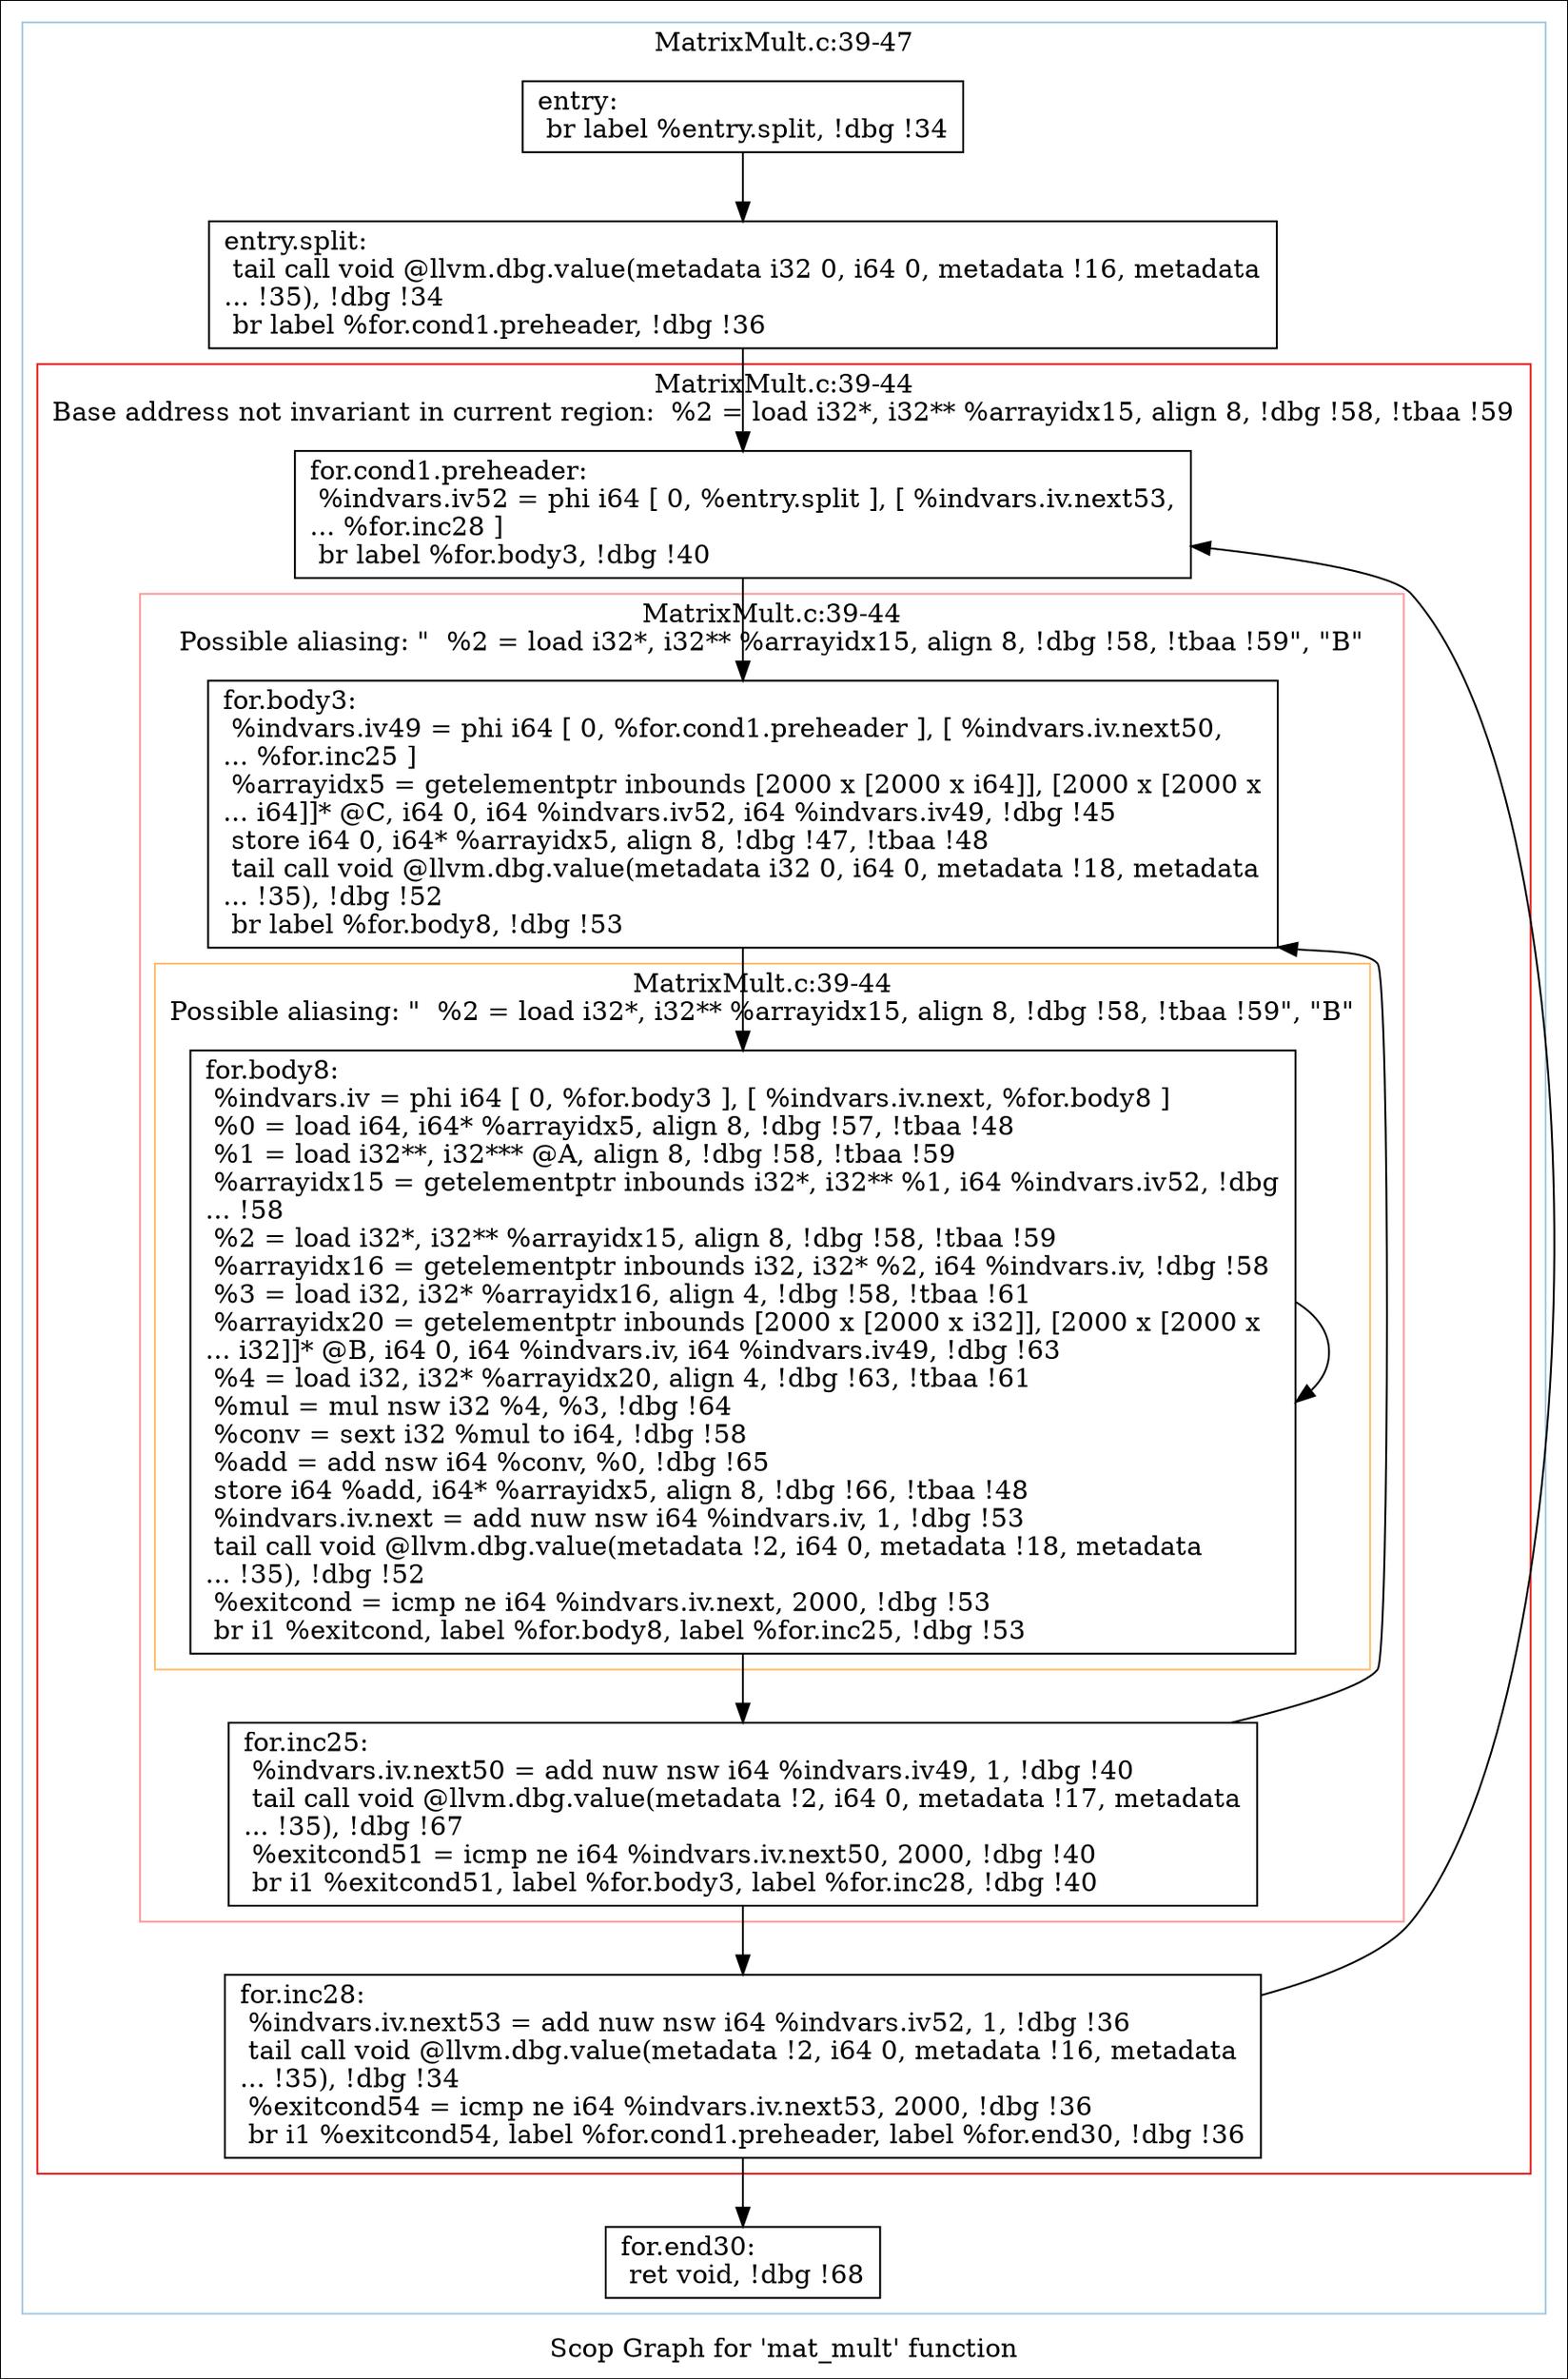 digraph "Scop Graph for 'mat_mult' function" {
	label="Scop Graph for 'mat_mult' function";

	Node0xa163e50 [shape=record,label="{entry:\l  br label %entry.split, !dbg !34\l}"];
	Node0xa163e50 -> Node0xa1634b0;
	Node0xa1634b0 [shape=record,label="{entry.split:                                      \l  tail call void @llvm.dbg.value(metadata i32 0, i64 0, metadata !16, metadata\l... !35), !dbg !34\l  br label %for.cond1.preheader, !dbg !36\l}"];
	Node0xa1634b0 -> Node0x9fe19b0;
	Node0x9fe19b0 [shape=record,label="{for.cond1.preheader:                              \l  %indvars.iv52 = phi i64 [ 0, %entry.split ], [ %indvars.iv.next53,\l... %for.inc28 ]\l  br label %for.body3, !dbg !40\l}"];
	Node0x9fe19b0 -> Node0xa158560;
	Node0xa158560 [shape=record,label="{for.body3:                                        \l  %indvars.iv49 = phi i64 [ 0, %for.cond1.preheader ], [ %indvars.iv.next50,\l... %for.inc25 ]\l  %arrayidx5 = getelementptr inbounds [2000 x [2000 x i64]], [2000 x [2000 x\l... i64]]* @C, i64 0, i64 %indvars.iv52, i64 %indvars.iv49, !dbg !45\l  store i64 0, i64* %arrayidx5, align 8, !dbg !47, !tbaa !48\l  tail call void @llvm.dbg.value(metadata i32 0, i64 0, metadata !18, metadata\l... !35), !dbg !52\l  br label %for.body8, !dbg !53\l}"];
	Node0xa158560 -> Node0xa162790;
	Node0xa162790 [shape=record,label="{for.body8:                                        \l  %indvars.iv = phi i64 [ 0, %for.body3 ], [ %indvars.iv.next, %for.body8 ]\l  %0 = load i64, i64* %arrayidx5, align 8, !dbg !57, !tbaa !48\l  %1 = load i32**, i32*** @A, align 8, !dbg !58, !tbaa !59\l  %arrayidx15 = getelementptr inbounds i32*, i32** %1, i64 %indvars.iv52, !dbg\l... !58\l  %2 = load i32*, i32** %arrayidx15, align 8, !dbg !58, !tbaa !59\l  %arrayidx16 = getelementptr inbounds i32, i32* %2, i64 %indvars.iv, !dbg !58\l  %3 = load i32, i32* %arrayidx16, align 4, !dbg !58, !tbaa !61\l  %arrayidx20 = getelementptr inbounds [2000 x [2000 x i32]], [2000 x [2000 x\l... i32]]* @B, i64 0, i64 %indvars.iv, i64 %indvars.iv49, !dbg !63\l  %4 = load i32, i32* %arrayidx20, align 4, !dbg !63, !tbaa !61\l  %mul = mul nsw i32 %4, %3, !dbg !64\l  %conv = sext i32 %mul to i64, !dbg !58\l  %add = add nsw i64 %conv, %0, !dbg !65\l  store i64 %add, i64* %arrayidx5, align 8, !dbg !66, !tbaa !48\l  %indvars.iv.next = add nuw nsw i64 %indvars.iv, 1, !dbg !53\l  tail call void @llvm.dbg.value(metadata !2, i64 0, metadata !18, metadata\l... !35), !dbg !52\l  %exitcond = icmp ne i64 %indvars.iv.next, 2000, !dbg !53\l  br i1 %exitcond, label %for.body8, label %for.inc25, !dbg !53\l}"];
	Node0xa162790 -> Node0xa162790[constraint=false];
	Node0xa162790 -> Node0xa163df0;
	Node0xa163df0 [shape=record,label="{for.inc25:                                        \l  %indvars.iv.next50 = add nuw nsw i64 %indvars.iv49, 1, !dbg !40\l  tail call void @llvm.dbg.value(metadata !2, i64 0, metadata !17, metadata\l... !35), !dbg !67\l  %exitcond51 = icmp ne i64 %indvars.iv.next50, 2000, !dbg !40\l  br i1 %exitcond51, label %for.body3, label %for.inc28, !dbg !40\l}"];
	Node0xa163df0 -> Node0xa158560[constraint=false];
	Node0xa163df0 -> Node0xa154420;
	Node0xa154420 [shape=record,label="{for.inc28:                                        \l  %indvars.iv.next53 = add nuw nsw i64 %indvars.iv52, 1, !dbg !36\l  tail call void @llvm.dbg.value(metadata !2, i64 0, metadata !16, metadata\l... !35), !dbg !34\l  %exitcond54 = icmp ne i64 %indvars.iv.next53, 2000, !dbg !36\l  br i1 %exitcond54, label %for.cond1.preheader, label %for.end30, !dbg !36\l}"];
	Node0xa154420 -> Node0x9fe19b0[constraint=false];
	Node0xa154420 -> Node0xa169ea0;
	Node0xa169ea0 [shape=record,label="{for.end30:                                        \l  ret void, !dbg !68\l}"];
	colorscheme = "paired12"
        subgraph cluster_0xa169870 {
          label = "MatrixMult.c:39-47
";
          style = solid;
          color = 1
          subgraph cluster_0xa163430 {
            label = "MatrixMult.c:39-44
Base address not invariant in current region:  %2 = load i32*, i32** %arrayidx15, align 8, !dbg !58, !tbaa !59";
            style = solid;
            color = 6
            subgraph cluster_0xa15f3d0 {
              label = "MatrixMult.c:39-44
Possible aliasing: \"  %2 = load i32*, i32** %arrayidx15, align 8, !dbg !58, !tbaa !59\", \"B\"";
              style = solid;
              color = 5
              subgraph cluster_0xa163670 {
                label = "MatrixMult.c:39-44
Possible aliasing: \"  %2 = load i32*, i32** %arrayidx15, align 8, !dbg !58, !tbaa !59\", \"B\"";
                style = solid;
                color = 7
                Node0xa162790;
              }
              Node0xa158560;
              Node0xa163df0;
            }
            Node0x9fe19b0;
            Node0xa154420;
          }
          Node0xa163e50;
          Node0xa1634b0;
          Node0xa169ea0;
        }
}
